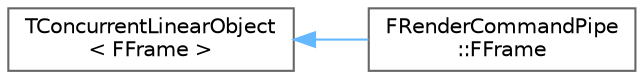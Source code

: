 digraph "Graphical Class Hierarchy"
{
 // INTERACTIVE_SVG=YES
 // LATEX_PDF_SIZE
  bgcolor="transparent";
  edge [fontname=Helvetica,fontsize=10,labelfontname=Helvetica,labelfontsize=10];
  node [fontname=Helvetica,fontsize=10,shape=box,height=0.2,width=0.4];
  rankdir="LR";
  Node0 [id="Node000000",label="TConcurrentLinearObject\l\< FFrame \>",height=0.2,width=0.4,color="grey40", fillcolor="white", style="filled",URL="$d5/df0/classTConcurrentLinearObject.html",tooltip=" "];
  Node0 -> Node1 [id="edge6253_Node000000_Node000001",dir="back",color="steelblue1",style="solid",tooltip=" "];
  Node1 [id="Node000001",label="FRenderCommandPipe\l::FFrame",height=0.2,width=0.4,color="grey40", fillcolor="white", style="filled",URL="$d4/d4b/structFRenderCommandPipe_1_1FFrame.html",tooltip=" "];
}
